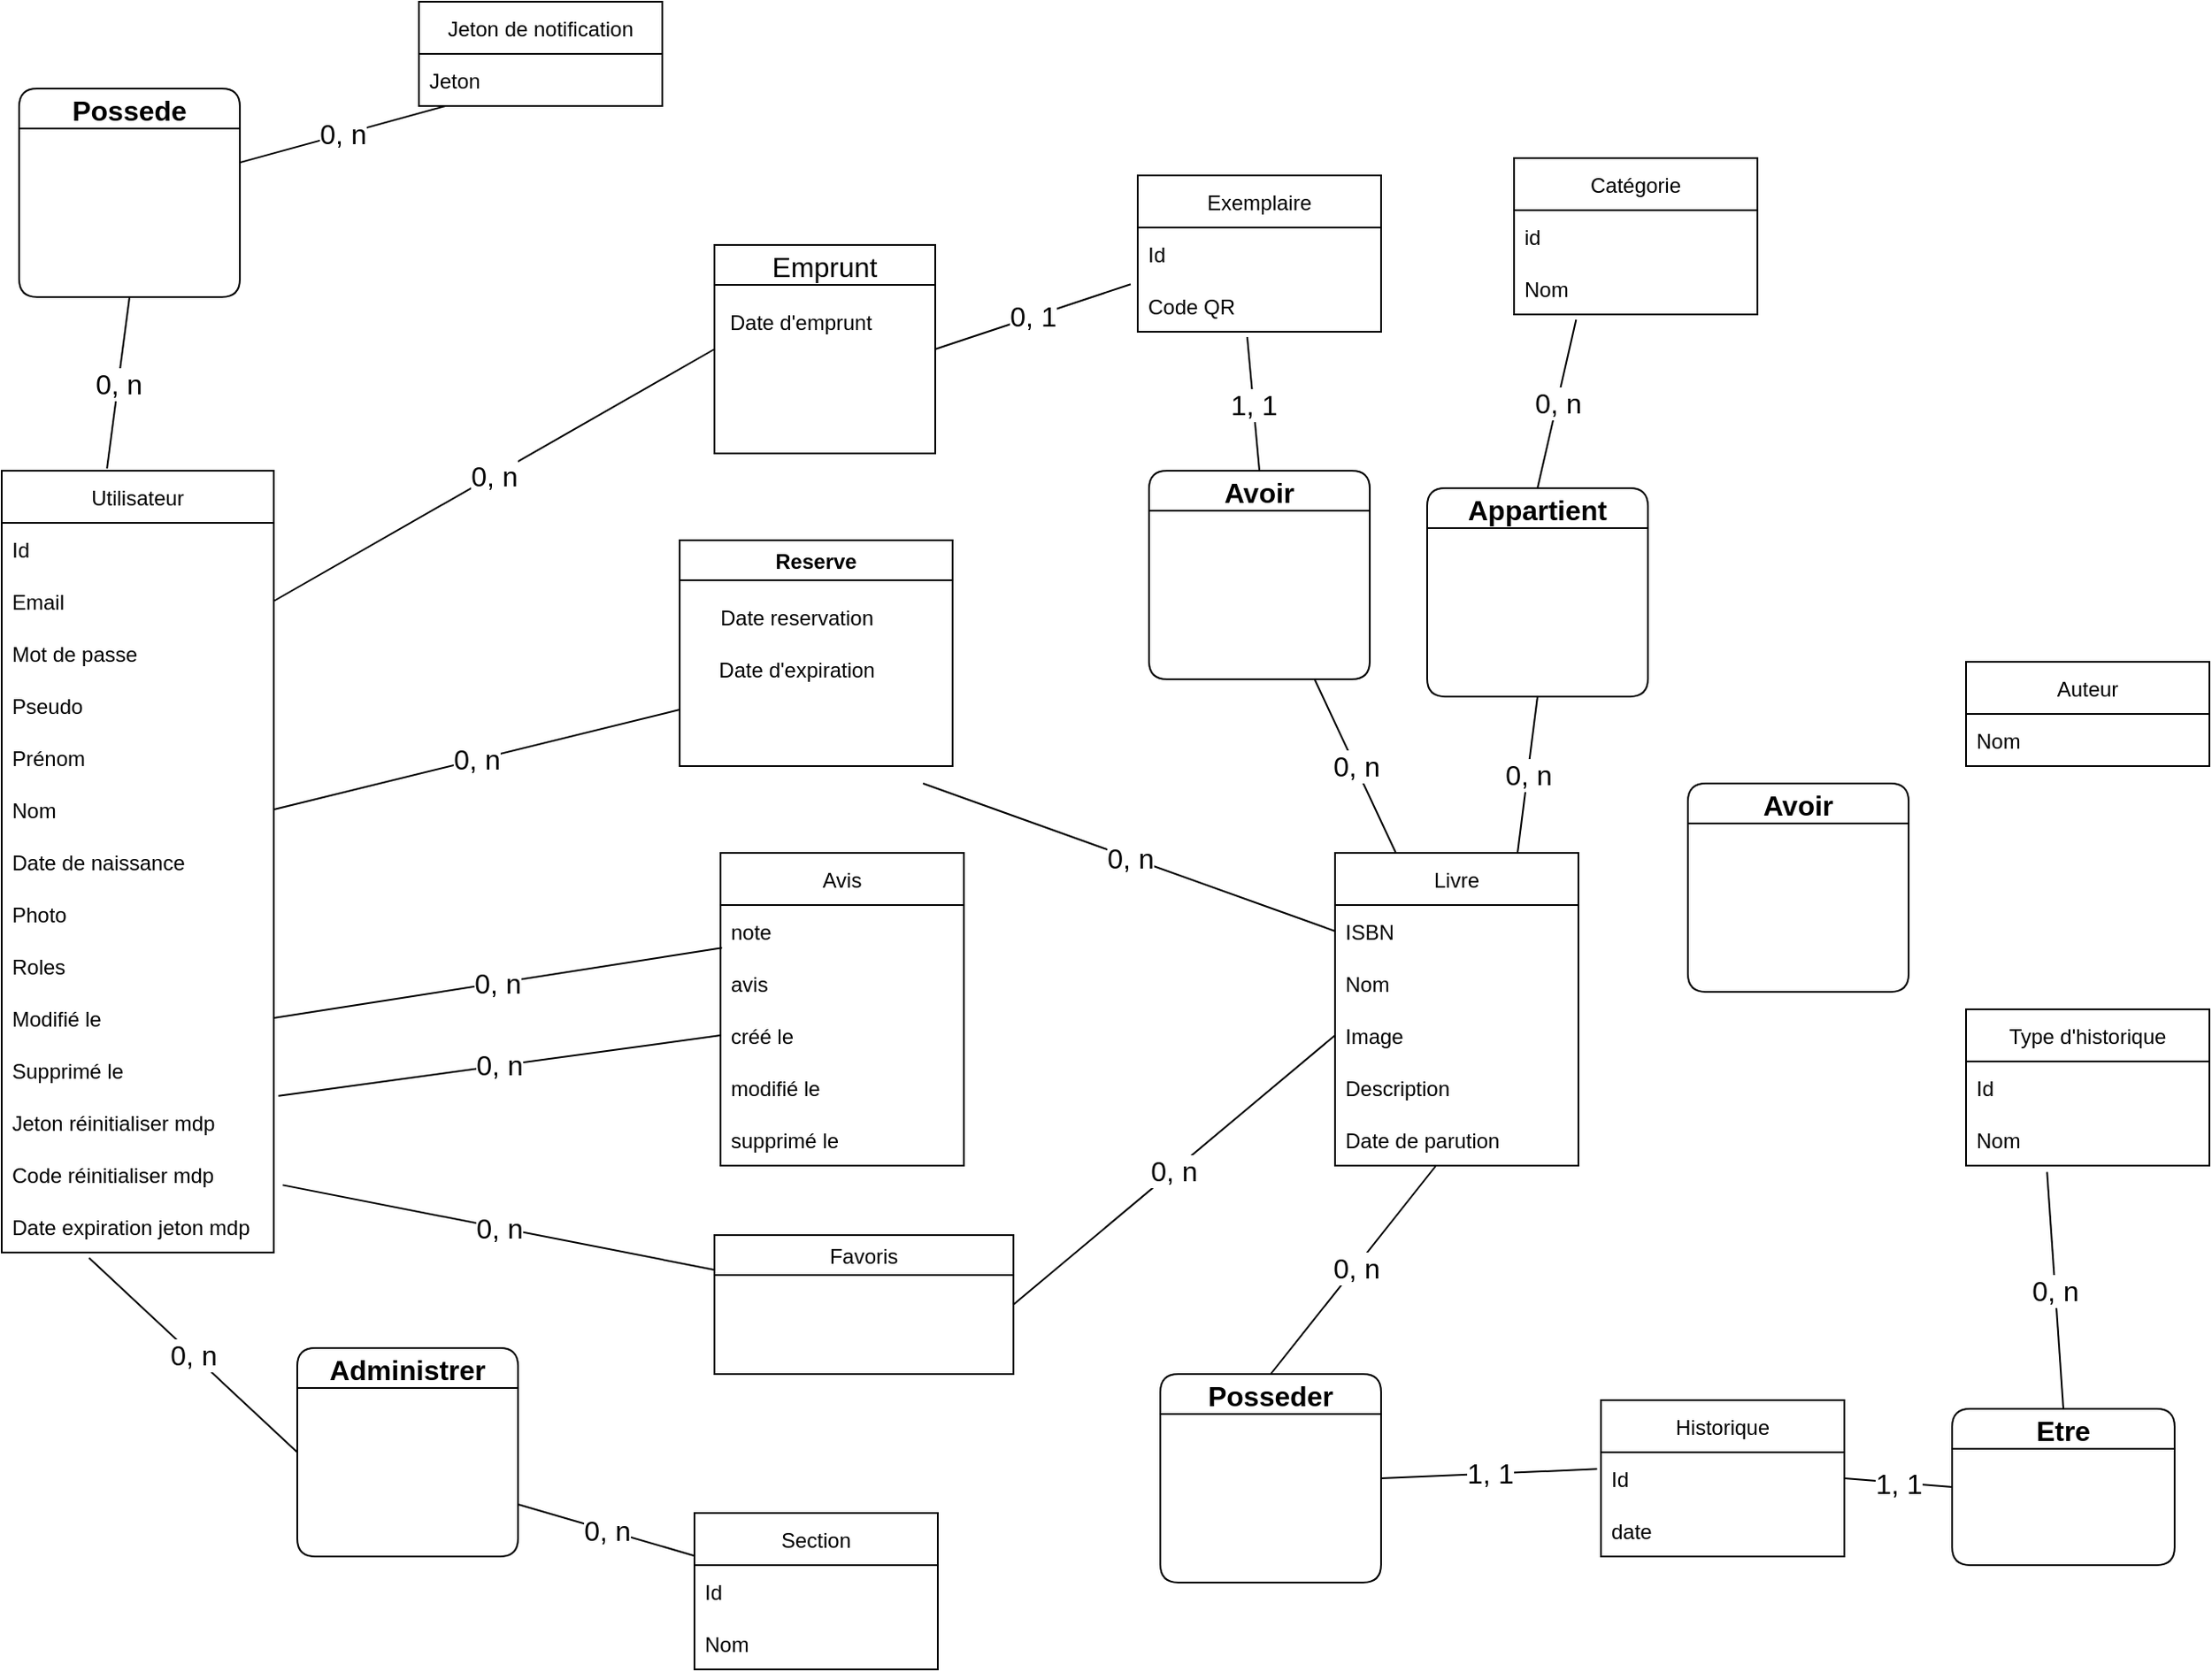 <mxfile version="20.1.1" type="github">
  <diagram id="dv-ZWWxis_PRo5Uor3_I" name="Page-1">
    <mxGraphModel dx="3825" dy="1200" grid="1" gridSize="10" guides="1" tooltips="1" connect="1" arrows="1" fold="1" page="1" pageScale="1" pageWidth="827" pageHeight="1169" math="0" shadow="0">
      <root>
        <mxCell id="0" />
        <mxCell id="1" parent="0" />
        <mxCell id="2o7B3H9-to9zMrX0VSLG-1" value="Catégorie" style="swimlane;fontStyle=0;childLayout=stackLayout;horizontal=1;startSize=30;horizontalStack=0;resizeParent=1;resizeParentMax=0;resizeLast=0;collapsible=1;marginBottom=0;" parent="1" vertex="1">
          <mxGeometry x="-380" y="190" width="140" height="90" as="geometry" />
        </mxCell>
        <mxCell id="2o7B3H9-to9zMrX0VSLG-2" value="id " style="text;strokeColor=none;fillColor=none;align=left;verticalAlign=middle;spacingLeft=4;spacingRight=4;overflow=hidden;points=[[0,0.5],[1,0.5]];portConstraint=eastwest;rotatable=0;" parent="2o7B3H9-to9zMrX0VSLG-1" vertex="1">
          <mxGeometry y="30" width="140" height="30" as="geometry" />
        </mxCell>
        <mxCell id="T_h6vyVEXScnmZl6wbG_-13" value="Nom" style="text;strokeColor=none;fillColor=none;align=left;verticalAlign=middle;spacingLeft=4;spacingRight=4;overflow=hidden;points=[[0,0.5],[1,0.5]];portConstraint=eastwest;rotatable=0;" parent="2o7B3H9-to9zMrX0VSLG-1" vertex="1">
          <mxGeometry y="60" width="140" height="30" as="geometry" />
        </mxCell>
        <mxCell id="2o7B3H9-to9zMrX0VSLG-114" value="0, n" style="edgeStyle=none;rounded=0;orthogonalLoop=1;jettySize=auto;html=1;exitX=0.75;exitY=0;exitDx=0;exitDy=0;entryX=0.5;entryY=1;entryDx=0;entryDy=0;fontSize=16;endArrow=none;endFill=0;" parent="1" source="2o7B3H9-to9zMrX0VSLG-17" target="2o7B3H9-to9zMrX0VSLG-121" edge="1">
          <mxGeometry relative="1" as="geometry">
            <mxPoint x="-526.68" y="449.88" as="targetPoint" />
          </mxGeometry>
        </mxCell>
        <mxCell id="2o7B3H9-to9zMrX0VSLG-17" value="Livre" style="swimlane;fontStyle=0;childLayout=stackLayout;horizontal=1;startSize=30;horizontalStack=0;resizeParent=1;resizeParentMax=0;resizeLast=0;collapsible=1;marginBottom=0;" parent="1" vertex="1">
          <mxGeometry x="-483" y="590" width="140" height="180" as="geometry" />
        </mxCell>
        <mxCell id="2o7B3H9-to9zMrX0VSLG-18" value="ISBN" style="text;strokeColor=none;fillColor=none;align=left;verticalAlign=middle;spacingLeft=4;spacingRight=4;overflow=hidden;points=[[0,0.5],[1,0.5]];portConstraint=eastwest;rotatable=0;" parent="2o7B3H9-to9zMrX0VSLG-17" vertex="1">
          <mxGeometry y="30" width="140" height="30" as="geometry" />
        </mxCell>
        <mxCell id="2o7B3H9-to9zMrX0VSLG-19" value="Nom" style="text;strokeColor=none;fillColor=none;align=left;verticalAlign=middle;spacingLeft=4;spacingRight=4;overflow=hidden;points=[[0,0.5],[1,0.5]];portConstraint=eastwest;rotatable=0;" parent="2o7B3H9-to9zMrX0VSLG-17" vertex="1">
          <mxGeometry y="60" width="140" height="30" as="geometry" />
        </mxCell>
        <mxCell id="2o7B3H9-to9zMrX0VSLG-20" value="Image" style="text;strokeColor=none;fillColor=none;align=left;verticalAlign=middle;spacingLeft=4;spacingRight=4;overflow=hidden;points=[[0,0.5],[1,0.5]];portConstraint=eastwest;rotatable=0;" parent="2o7B3H9-to9zMrX0VSLG-17" vertex="1">
          <mxGeometry y="90" width="140" height="30" as="geometry" />
        </mxCell>
        <mxCell id="T_h6vyVEXScnmZl6wbG_-3" value="Description" style="text;strokeColor=none;fillColor=none;align=left;verticalAlign=middle;spacingLeft=4;spacingRight=4;overflow=hidden;points=[[0,0.5],[1,0.5]];portConstraint=eastwest;rotatable=0;" parent="2o7B3H9-to9zMrX0VSLG-17" vertex="1">
          <mxGeometry y="120" width="140" height="30" as="geometry" />
        </mxCell>
        <mxCell id="wGR3uw71bkjKP6_LWyjd-6" value="Date de parution" style="text;strokeColor=none;fillColor=none;align=left;verticalAlign=middle;spacingLeft=4;spacingRight=4;overflow=hidden;points=[[0,0.5],[1,0.5]];portConstraint=eastwest;rotatable=0;" vertex="1" parent="2o7B3H9-to9zMrX0VSLG-17">
          <mxGeometry y="150" width="140" height="30" as="geometry" />
        </mxCell>
        <mxCell id="2o7B3H9-to9zMrX0VSLG-95" value="0, n" style="edgeStyle=none;rounded=0;orthogonalLoop=1;jettySize=auto;html=1;fontSize=16;endArrow=none;endFill=0;exitX=0.387;exitY=-0.003;exitDx=0;exitDy=0;exitPerimeter=0;entryX=0.5;entryY=1;entryDx=0;entryDy=0;" parent="1" source="2o7B3H9-to9zMrX0VSLG-25" target="2o7B3H9-to9zMrX0VSLG-126" edge="1">
          <mxGeometry relative="1" as="geometry">
            <mxPoint x="-1133" y="280" as="targetPoint" />
          </mxGeometry>
        </mxCell>
        <mxCell id="2o7B3H9-to9zMrX0VSLG-25" value="Utilisateur" style="swimlane;fontStyle=0;childLayout=stackLayout;horizontal=1;startSize=30;horizontalStack=0;resizeParent=1;resizeParentMax=0;resizeLast=0;collapsible=1;marginBottom=0;" parent="1" vertex="1">
          <mxGeometry x="-1250" y="370" width="156.5" height="450" as="geometry" />
        </mxCell>
        <mxCell id="2o7B3H9-to9zMrX0VSLG-26" value="Id" style="text;strokeColor=none;fillColor=none;align=left;verticalAlign=middle;spacingLeft=4;spacingRight=4;overflow=hidden;points=[[0,0.5],[1,0.5]];portConstraint=eastwest;rotatable=0;" parent="2o7B3H9-to9zMrX0VSLG-25" vertex="1">
          <mxGeometry y="30" width="156.5" height="30" as="geometry" />
        </mxCell>
        <mxCell id="2o7B3H9-to9zMrX0VSLG-27" value="Email" style="text;strokeColor=none;fillColor=none;align=left;verticalAlign=middle;spacingLeft=4;spacingRight=4;overflow=hidden;points=[[0,0.5],[1,0.5]];portConstraint=eastwest;rotatable=0;" parent="2o7B3H9-to9zMrX0VSLG-25" vertex="1">
          <mxGeometry y="60" width="156.5" height="30" as="geometry" />
        </mxCell>
        <mxCell id="2o7B3H9-to9zMrX0VSLG-28" value="Mot de passe" style="text;strokeColor=none;fillColor=none;align=left;verticalAlign=middle;spacingLeft=4;spacingRight=4;overflow=hidden;points=[[0,0.5],[1,0.5]];portConstraint=eastwest;rotatable=0;" parent="2o7B3H9-to9zMrX0VSLG-25" vertex="1">
          <mxGeometry y="90" width="156.5" height="30" as="geometry" />
        </mxCell>
        <mxCell id="2o7B3H9-to9zMrX0VSLG-71" value="Pseudo" style="text;strokeColor=none;fillColor=none;align=left;verticalAlign=middle;spacingLeft=4;spacingRight=4;overflow=hidden;points=[[0,0.5],[1,0.5]];portConstraint=eastwest;rotatable=0;" parent="2o7B3H9-to9zMrX0VSLG-25" vertex="1">
          <mxGeometry y="120" width="156.5" height="30" as="geometry" />
        </mxCell>
        <mxCell id="2o7B3H9-to9zMrX0VSLG-72" value="Prénom" style="text;strokeColor=none;fillColor=none;align=left;verticalAlign=middle;spacingLeft=4;spacingRight=4;overflow=hidden;points=[[0,0.5],[1,0.5]];portConstraint=eastwest;rotatable=0;" parent="2o7B3H9-to9zMrX0VSLG-25" vertex="1">
          <mxGeometry y="150" width="156.5" height="30" as="geometry" />
        </mxCell>
        <mxCell id="2o7B3H9-to9zMrX0VSLG-73" value="Nom" style="text;strokeColor=none;fillColor=none;align=left;verticalAlign=middle;spacingLeft=4;spacingRight=4;overflow=hidden;points=[[0,0.5],[1,0.5]];portConstraint=eastwest;rotatable=0;" parent="2o7B3H9-to9zMrX0VSLG-25" vertex="1">
          <mxGeometry y="180" width="156.5" height="30" as="geometry" />
        </mxCell>
        <mxCell id="2o7B3H9-to9zMrX0VSLG-74" value="Date de naissance" style="text;strokeColor=none;fillColor=none;align=left;verticalAlign=middle;spacingLeft=4;spacingRight=4;overflow=hidden;points=[[0,0.5],[1,0.5]];portConstraint=eastwest;rotatable=0;" parent="2o7B3H9-to9zMrX0VSLG-25" vertex="1">
          <mxGeometry y="210" width="156.5" height="30" as="geometry" />
        </mxCell>
        <mxCell id="2o7B3H9-to9zMrX0VSLG-75" value="Photo" style="text;strokeColor=none;fillColor=none;align=left;verticalAlign=middle;spacingLeft=4;spacingRight=4;overflow=hidden;points=[[0,0.5],[1,0.5]];portConstraint=eastwest;rotatable=0;" parent="2o7B3H9-to9zMrX0VSLG-25" vertex="1">
          <mxGeometry y="240" width="156.5" height="30" as="geometry" />
        </mxCell>
        <mxCell id="2o7B3H9-to9zMrX0VSLG-76" value="Roles" style="text;strokeColor=none;fillColor=none;align=left;verticalAlign=middle;spacingLeft=4;spacingRight=4;overflow=hidden;points=[[0,0.5],[1,0.5]];portConstraint=eastwest;rotatable=0;" parent="2o7B3H9-to9zMrX0VSLG-25" vertex="1">
          <mxGeometry y="270" width="156.5" height="30" as="geometry" />
        </mxCell>
        <mxCell id="2o7B3H9-to9zMrX0VSLG-77" value="Modifié le" style="text;strokeColor=none;fillColor=none;align=left;verticalAlign=middle;spacingLeft=4;spacingRight=4;overflow=hidden;points=[[0,0.5],[1,0.5]];portConstraint=eastwest;rotatable=0;" parent="2o7B3H9-to9zMrX0VSLG-25" vertex="1">
          <mxGeometry y="300" width="156.5" height="30" as="geometry" />
        </mxCell>
        <mxCell id="2o7B3H9-to9zMrX0VSLG-78" value="Supprimé le" style="text;strokeColor=none;fillColor=none;align=left;verticalAlign=middle;spacingLeft=4;spacingRight=4;overflow=hidden;points=[[0,0.5],[1,0.5]];portConstraint=eastwest;rotatable=0;" parent="2o7B3H9-to9zMrX0VSLG-25" vertex="1">
          <mxGeometry y="330" width="156.5" height="30" as="geometry" />
        </mxCell>
        <mxCell id="2o7B3H9-to9zMrX0VSLG-79" value="Jeton réinitialiser mdp" style="text;strokeColor=none;fillColor=none;align=left;verticalAlign=middle;spacingLeft=4;spacingRight=4;overflow=hidden;points=[[0,0.5],[1,0.5]];portConstraint=eastwest;rotatable=0;" parent="2o7B3H9-to9zMrX0VSLG-25" vertex="1">
          <mxGeometry y="360" width="156.5" height="30" as="geometry" />
        </mxCell>
        <mxCell id="2o7B3H9-to9zMrX0VSLG-80" value="Code réinitialiser mdp" style="text;strokeColor=none;fillColor=none;align=left;verticalAlign=middle;spacingLeft=4;spacingRight=4;overflow=hidden;points=[[0,0.5],[1,0.5]];portConstraint=eastwest;rotatable=0;" parent="2o7B3H9-to9zMrX0VSLG-25" vertex="1">
          <mxGeometry y="390" width="156.5" height="30" as="geometry" />
        </mxCell>
        <mxCell id="T_h6vyVEXScnmZl6wbG_-9" value="Date expiration jeton mdp" style="text;strokeColor=none;fillColor=none;align=left;verticalAlign=middle;spacingLeft=4;spacingRight=4;overflow=hidden;points=[[0,0.5],[1,0.5]];portConstraint=eastwest;rotatable=0;" parent="2o7B3H9-to9zMrX0VSLG-25" vertex="1">
          <mxGeometry y="420" width="156.5" height="30" as="geometry" />
        </mxCell>
        <mxCell id="2o7B3H9-to9zMrX0VSLG-87" value="0, n" style="edgeStyle=none;rounded=0;orthogonalLoop=1;jettySize=auto;html=1;exitX=0.333;exitY=1.123;exitDx=0;exitDy=0;fontSize=16;endArrow=none;endFill=0;entryX=0.5;entryY=0;entryDx=0;entryDy=0;exitPerimeter=0;" parent="1" source="T_h6vyVEXScnmZl6wbG_-1" target="2o7B3H9-to9zMrX0VSLG-123" edge="1">
          <mxGeometry relative="1" as="geometry">
            <mxPoint x="130" y="831" as="targetPoint" />
          </mxGeometry>
        </mxCell>
        <mxCell id="2o7B3H9-to9zMrX0VSLG-33" value="Type d&#39;historique" style="swimlane;fontStyle=0;childLayout=stackLayout;horizontal=1;startSize=30;horizontalStack=0;resizeParent=1;resizeParentMax=0;resizeLast=0;collapsible=1;marginBottom=0;" parent="1" vertex="1">
          <mxGeometry x="-120" y="680" width="140" height="90" as="geometry" />
        </mxCell>
        <mxCell id="2o7B3H9-to9zMrX0VSLG-34" value="Id" style="text;strokeColor=none;fillColor=none;align=left;verticalAlign=middle;spacingLeft=4;spacingRight=4;overflow=hidden;points=[[0,0.5],[1,0.5]];portConstraint=eastwest;rotatable=0;" parent="2o7B3H9-to9zMrX0VSLG-33" vertex="1">
          <mxGeometry y="30" width="140" height="30" as="geometry" />
        </mxCell>
        <mxCell id="T_h6vyVEXScnmZl6wbG_-1" value="Nom" style="text;strokeColor=none;fillColor=none;align=left;verticalAlign=middle;spacingLeft=4;spacingRight=4;overflow=hidden;points=[[0,0.5],[1,0.5]];portConstraint=eastwest;rotatable=0;" parent="2o7B3H9-to9zMrX0VSLG-33" vertex="1">
          <mxGeometry y="60" width="140" height="30" as="geometry" />
        </mxCell>
        <mxCell id="2o7B3H9-to9zMrX0VSLG-113" value="1, 1" style="edgeStyle=none;rounded=0;orthogonalLoop=1;jettySize=auto;html=1;exitX=-0.016;exitY=0.322;exitDx=0;exitDy=0;fontSize=16;endArrow=none;endFill=0;entryX=1;entryY=0.5;entryDx=0;entryDy=0;exitPerimeter=0;" parent="1" source="2o7B3H9-to9zMrX0VSLG-38" target="2o7B3H9-to9zMrX0VSLG-122" edge="1">
          <mxGeometry relative="1" as="geometry">
            <mxPoint x="-410" y="890" as="targetPoint" />
          </mxGeometry>
        </mxCell>
        <mxCell id="2o7B3H9-to9zMrX0VSLG-37" value="Historique" style="swimlane;fontStyle=0;childLayout=stackLayout;horizontal=1;startSize=30;horizontalStack=0;resizeParent=1;resizeParentMax=0;resizeLast=0;collapsible=1;marginBottom=0;" parent="1" vertex="1">
          <mxGeometry x="-330" y="905" width="140" height="90" as="geometry" />
        </mxCell>
        <mxCell id="2o7B3H9-to9zMrX0VSLG-38" value="Id" style="text;strokeColor=none;fillColor=none;align=left;verticalAlign=middle;spacingLeft=4;spacingRight=4;overflow=hidden;points=[[0,0.5],[1,0.5]];portConstraint=eastwest;rotatable=0;" parent="2o7B3H9-to9zMrX0VSLG-37" vertex="1">
          <mxGeometry y="30" width="140" height="30" as="geometry" />
        </mxCell>
        <mxCell id="T_h6vyVEXScnmZl6wbG_-2" value="date    " style="text;strokeColor=none;fillColor=none;align=left;verticalAlign=middle;spacingLeft=4;spacingRight=4;overflow=hidden;points=[[0,0.5],[1,0.5]];portConstraint=eastwest;rotatable=0;" parent="2o7B3H9-to9zMrX0VSLG-37" vertex="1">
          <mxGeometry y="60" width="140" height="30" as="geometry" />
        </mxCell>
        <mxCell id="2o7B3H9-to9zMrX0VSLG-49" value="Exemplaire" style="swimlane;fontStyle=0;childLayout=stackLayout;horizontal=1;startSize=30;horizontalStack=0;resizeParent=1;resizeParentMax=0;resizeLast=0;collapsible=1;marginBottom=0;" parent="1" vertex="1">
          <mxGeometry x="-596.5" y="200" width="140" height="90" as="geometry" />
        </mxCell>
        <mxCell id="2o7B3H9-to9zMrX0VSLG-50" value="Id" style="text;strokeColor=none;fillColor=none;align=left;verticalAlign=middle;spacingLeft=4;spacingRight=4;overflow=hidden;points=[[0,0.5],[1,0.5]];portConstraint=eastwest;rotatable=0;" parent="2o7B3H9-to9zMrX0VSLG-49" vertex="1">
          <mxGeometry y="30" width="140" height="30" as="geometry" />
        </mxCell>
        <mxCell id="T_h6vyVEXScnmZl6wbG_-4" value="Code QR" style="text;strokeColor=none;fillColor=none;align=left;verticalAlign=middle;spacingLeft=4;spacingRight=4;overflow=hidden;points=[[0,0.5],[1,0.5]];portConstraint=eastwest;rotatable=0;" parent="2o7B3H9-to9zMrX0VSLG-49" vertex="1">
          <mxGeometry y="60" width="140" height="30" as="geometry" />
        </mxCell>
        <mxCell id="2o7B3H9-to9zMrX0VSLG-53" value="Section" style="swimlane;fontStyle=0;childLayout=stackLayout;horizontal=1;startSize=30;horizontalStack=0;resizeParent=1;resizeParentMax=0;resizeLast=0;collapsible=1;marginBottom=0;" parent="1" vertex="1">
          <mxGeometry x="-851.5" y="970" width="140" height="90" as="geometry" />
        </mxCell>
        <mxCell id="2o7B3H9-to9zMrX0VSLG-54" value="Id" style="text;strokeColor=none;fillColor=none;align=left;verticalAlign=middle;spacingLeft=4;spacingRight=4;overflow=hidden;points=[[0,0.5],[1,0.5]];portConstraint=eastwest;rotatable=0;" parent="2o7B3H9-to9zMrX0VSLG-53" vertex="1">
          <mxGeometry y="30" width="140" height="30" as="geometry" />
        </mxCell>
        <mxCell id="T_h6vyVEXScnmZl6wbG_-15" value="Nom" style="text;strokeColor=none;fillColor=none;align=left;verticalAlign=middle;spacingLeft=4;spacingRight=4;overflow=hidden;points=[[0,0.5],[1,0.5]];portConstraint=eastwest;rotatable=0;" parent="2o7B3H9-to9zMrX0VSLG-53" vertex="1">
          <mxGeometry y="60" width="140" height="30" as="geometry" />
        </mxCell>
        <mxCell id="2o7B3H9-to9zMrX0VSLG-57" value="Jeton de notification" style="swimlane;fontStyle=0;childLayout=stackLayout;horizontal=1;startSize=30;horizontalStack=0;resizeParent=1;resizeParentMax=0;resizeLast=0;collapsible=1;marginBottom=0;" parent="1" vertex="1">
          <mxGeometry x="-1010" y="100" width="140" height="60" as="geometry" />
        </mxCell>
        <mxCell id="T_h6vyVEXScnmZl6wbG_-14" value="Jeton" style="text;strokeColor=none;fillColor=none;align=left;verticalAlign=middle;spacingLeft=4;spacingRight=4;overflow=hidden;points=[[0,0.5],[1,0.5]];portConstraint=eastwest;rotatable=0;" parent="2o7B3H9-to9zMrX0VSLG-57" vertex="1">
          <mxGeometry y="30" width="140" height="30" as="geometry" />
        </mxCell>
        <mxCell id="2o7B3H9-to9zMrX0VSLG-88" value="1, 1" style="edgeStyle=none;rounded=0;orthogonalLoop=1;jettySize=auto;html=1;exitX=0;exitY=0.5;exitDx=0;exitDy=0;entryX=1;entryY=0.5;entryDx=0;entryDy=0;fontSize=16;endArrow=none;endFill=0;" parent="1" source="2o7B3H9-to9zMrX0VSLG-123" target="2o7B3H9-to9zMrX0VSLG-38" edge="1">
          <mxGeometry relative="1" as="geometry">
            <mxPoint x="10" y="810" as="sourcePoint" />
          </mxGeometry>
        </mxCell>
        <mxCell id="2o7B3H9-to9zMrX0VSLG-107" value="0, n" style="edgeStyle=none;rounded=0;orthogonalLoop=1;jettySize=auto;html=1;entryX=0.25;entryY=0;entryDx=0;entryDy=0;fontSize=16;endArrow=none;endFill=0;exitX=0.75;exitY=1;exitDx=0;exitDy=0;" parent="1" source="2o7B3H9-to9zMrX0VSLG-129" target="2o7B3H9-to9zMrX0VSLG-17" edge="1">
          <mxGeometry relative="1" as="geometry">
            <mxPoint x="-370.704" y="485" as="sourcePoint" />
          </mxGeometry>
        </mxCell>
        <mxCell id="2o7B3H9-to9zMrX0VSLG-116" value="1, 1" style="edgeStyle=none;rounded=0;orthogonalLoop=1;jettySize=auto;html=1;entryX=0.45;entryY=1.1;entryDx=0;entryDy=0;entryPerimeter=0;fontSize=16;endArrow=none;endFill=0;exitX=0.5;exitY=0;exitDx=0;exitDy=0;" parent="1" source="2o7B3H9-to9zMrX0VSLG-129" target="T_h6vyVEXScnmZl6wbG_-4" edge="1">
          <mxGeometry relative="1" as="geometry">
            <mxPoint x="-282.348" y="320" as="sourcePoint" />
          </mxGeometry>
        </mxCell>
        <mxCell id="2o7B3H9-to9zMrX0VSLG-105" value="0, n" style="edgeStyle=none;rounded=0;orthogonalLoop=1;jettySize=auto;html=1;fontSize=16;endArrow=none;endFill=0;exitX=1;exitY=0.75;exitDx=0;exitDy=0;" parent="1" source="2o7B3H9-to9zMrX0VSLG-125" target="2o7B3H9-to9zMrX0VSLG-53" edge="1">
          <mxGeometry relative="1" as="geometry">
            <mxPoint x="490" y="750" as="sourcePoint" />
          </mxGeometry>
        </mxCell>
        <mxCell id="2o7B3H9-to9zMrX0VSLG-104" value="0, n" style="edgeStyle=none;rounded=0;orthogonalLoop=1;jettySize=auto;html=1;exitX=0.321;exitY=1.105;exitDx=0;exitDy=0;fontSize=16;endArrow=none;endFill=0;entryX=0;entryY=0.5;entryDx=0;entryDy=0;exitPerimeter=0;" parent="1" source="T_h6vyVEXScnmZl6wbG_-9" target="2o7B3H9-to9zMrX0VSLG-125" edge="1">
          <mxGeometry relative="1" as="geometry">
            <mxPoint x="350" y="615.217" as="targetPoint" />
          </mxGeometry>
        </mxCell>
        <mxCell id="2o7B3H9-to9zMrX0VSLG-115" value="0, n" style="edgeStyle=none;rounded=0;orthogonalLoop=1;jettySize=auto;html=1;fontSize=16;endArrow=none;endFill=0;exitX=0.5;exitY=0;exitDx=0;exitDy=0;entryX=0.255;entryY=1.1;entryDx=0;entryDy=0;entryPerimeter=0;" parent="1" source="2o7B3H9-to9zMrX0VSLG-121" target="T_h6vyVEXScnmZl6wbG_-13" edge="1">
          <mxGeometry relative="1" as="geometry">
            <mxPoint x="-540.775" y="330" as="sourcePoint" />
            <mxPoint x="-540" y="270" as="targetPoint" />
          </mxGeometry>
        </mxCell>
        <mxCell id="2o7B3H9-to9zMrX0VSLG-109" style="edgeStyle=none;rounded=0;orthogonalLoop=1;jettySize=auto;html=1;fontSize=16;endArrow=none;endFill=0;exitX=0.5;exitY=0;exitDx=0;exitDy=0;" parent="1" source="2o7B3H9-to9zMrX0VSLG-122" target="wGR3uw71bkjKP6_LWyjd-6" edge="1">
          <mxGeometry relative="1" as="geometry">
            <mxPoint x="-464.529" y="820" as="sourcePoint" />
          </mxGeometry>
        </mxCell>
        <mxCell id="2o7B3H9-to9zMrX0VSLG-151" value="0, n" style="edgeLabel;html=1;align=center;verticalAlign=middle;resizable=0;points=[];fontSize=16;" parent="2o7B3H9-to9zMrX0VSLG-109" vertex="1" connectable="0">
          <mxGeometry x="0.016" relative="1" as="geometry">
            <mxPoint as="offset" />
          </mxGeometry>
        </mxCell>
        <mxCell id="2o7B3H9-to9zMrX0VSLG-120" value="0, 1" style="edgeStyle=none;rounded=0;orthogonalLoop=1;jettySize=auto;html=1;entryX=-0.029;entryY=0.088;entryDx=0;entryDy=0;fontSize=16;endArrow=none;endFill=0;exitX=1;exitY=0.5;exitDx=0;exitDy=0;entryPerimeter=0;" parent="1" source="2o7B3H9-to9zMrX0VSLG-128" target="T_h6vyVEXScnmZl6wbG_-4" edge="1">
          <mxGeometry relative="1" as="geometry">
            <mxPoint x="-120.0" y="284.535" as="sourcePoint" />
          </mxGeometry>
        </mxCell>
        <mxCell id="2o7B3H9-to9zMrX0VSLG-117" value="0, n" style="edgeStyle=none;rounded=0;orthogonalLoop=1;jettySize=auto;html=1;entryX=0;entryY=0.5;entryDx=0;entryDy=0;fontSize=16;endArrow=none;endFill=0;" parent="1" target="2o7B3H9-to9zMrX0VSLG-18" edge="1">
          <mxGeometry relative="1" as="geometry">
            <mxPoint x="-720" y="550" as="sourcePoint" />
          </mxGeometry>
        </mxCell>
        <mxCell id="2o7B3H9-to9zMrX0VSLG-118" value="0, n" style="edgeStyle=none;rounded=0;orthogonalLoop=1;jettySize=auto;html=1;entryX=1;entryY=0.5;entryDx=0;entryDy=0;fontSize=16;endArrow=none;endFill=0;exitX=0;exitY=0.75;exitDx=0;exitDy=0;" parent="1" source="2o7B3H9-to9zMrX0VSLG-130" target="2o7B3H9-to9zMrX0VSLG-73" edge="1">
          <mxGeometry relative="1" as="geometry">
            <mxPoint x="-100" y="560" as="sourcePoint" />
          </mxGeometry>
        </mxCell>
        <mxCell id="2o7B3H9-to9zMrX0VSLG-119" value="0, n" style="edgeStyle=none;rounded=0;orthogonalLoop=1;jettySize=auto;html=1;exitX=1;exitY=0.5;exitDx=0;exitDy=0;fontSize=16;endArrow=none;endFill=0;entryX=0;entryY=0.5;entryDx=0;entryDy=0;" parent="1" source="2o7B3H9-to9zMrX0VSLG-27" target="2o7B3H9-to9zMrX0VSLG-128" edge="1">
          <mxGeometry relative="1" as="geometry">
            <mxPoint x="10" y="320" as="targetPoint" />
          </mxGeometry>
        </mxCell>
        <mxCell id="2o7B3H9-to9zMrX0VSLG-121" value="Appartient" style="swimlane;rounded=1;fontSize=16;startSize=23;" parent="1" vertex="1">
          <mxGeometry x="-430" y="380" width="127" height="120" as="geometry" />
        </mxCell>
        <mxCell id="2o7B3H9-to9zMrX0VSLG-122" value="Posseder" style="swimlane;rounded=1;fontSize=16;startSize=23;" parent="1" vertex="1">
          <mxGeometry x="-583.5" y="890" width="127" height="120" as="geometry" />
        </mxCell>
        <mxCell id="2o7B3H9-to9zMrX0VSLG-123" value="Etre" style="swimlane;rounded=1;fontSize=16;startSize=23;" parent="1" vertex="1">
          <mxGeometry x="-128" y="910" width="128" height="90" as="geometry" />
        </mxCell>
        <mxCell id="2o7B3H9-to9zMrX0VSLG-125" value="Administrer" style="swimlane;rounded=1;fontSize=16;startSize=23;" parent="1" vertex="1">
          <mxGeometry x="-1080" y="875" width="127" height="120" as="geometry" />
        </mxCell>
        <mxCell id="2o7B3H9-to9zMrX0VSLG-150" value="0, n" style="edgeStyle=none;rounded=0;orthogonalLoop=1;jettySize=auto;html=1;fontSize=16;endArrow=none;endFill=0;" parent="1" source="2o7B3H9-to9zMrX0VSLG-126" target="T_h6vyVEXScnmZl6wbG_-14" edge="1">
          <mxGeometry relative="1" as="geometry">
            <mxPoint x="490" y="460" as="targetPoint" />
          </mxGeometry>
        </mxCell>
        <mxCell id="2o7B3H9-to9zMrX0VSLG-126" value="Possede" style="swimlane;rounded=1;fontSize=16;startSize=23;" parent="1" vertex="1">
          <mxGeometry x="-1240" y="150" width="127" height="120" as="geometry" />
        </mxCell>
        <mxCell id="2o7B3H9-to9zMrX0VSLG-128" value="Emprunt" style="swimlane;rounded=0;fontSize=16;startSize=23;fontStyle=0" parent="1" vertex="1">
          <mxGeometry x="-840" y="240" width="127" height="120" as="geometry" />
        </mxCell>
        <mxCell id="2o7B3H9-to9zMrX0VSLG-132" value="Date d&#39;emprunt" style="text;html=1;align=left;verticalAlign=middle;resizable=0;points=[];autosize=1;strokeColor=none;fillColor=none;fontSize=12;" parent="2o7B3H9-to9zMrX0VSLG-128" vertex="1">
          <mxGeometry x="7" y="30" width="110" height="30" as="geometry" />
        </mxCell>
        <mxCell id="2o7B3H9-to9zMrX0VSLG-129" value="Avoir" style="swimlane;rounded=1;fontSize=16;startSize=23;" parent="1" vertex="1">
          <mxGeometry x="-590" y="370" width="127" height="120" as="geometry" />
        </mxCell>
        <mxCell id="2o7B3H9-to9zMrX0VSLG-130" value="Reserve" style="swimlane;rounded=0;fontSize=12;startSize=23;" parent="1" vertex="1">
          <mxGeometry x="-860" y="410" width="157" height="130" as="geometry" />
        </mxCell>
        <mxCell id="2o7B3H9-to9zMrX0VSLG-133" value="Date reservation" style="text;html=1;align=center;verticalAlign=middle;resizable=0;points=[];autosize=1;strokeColor=none;fillColor=none;fontSize=12;" parent="2o7B3H9-to9zMrX0VSLG-130" vertex="1">
          <mxGeometry x="12" y="30" width="110" height="30" as="geometry" />
        </mxCell>
        <mxCell id="2o7B3H9-to9zMrX0VSLG-136" value="Date d&#39;expiration" style="text;html=1;align=center;verticalAlign=middle;resizable=0;points=[];autosize=1;strokeColor=none;fillColor=none;fontSize=12;" parent="2o7B3H9-to9zMrX0VSLG-130" vertex="1">
          <mxGeometry x="12" y="60" width="110" height="30" as="geometry" />
        </mxCell>
        <mxCell id="2o7B3H9-to9zMrX0VSLG-138" value="0, n" style="edgeStyle=none;rounded=0;orthogonalLoop=1;jettySize=auto;html=1;entryX=1.033;entryY=0.706;entryDx=0;entryDy=0;fontSize=16;endArrow=none;endFill=0;exitX=0;exitY=0.25;exitDx=0;exitDy=0;entryPerimeter=0;" parent="1" source="2o7B3H9-to9zMrX0VSLG-137" target="2o7B3H9-to9zMrX0VSLG-80" edge="1">
          <mxGeometry relative="1" as="geometry" />
        </mxCell>
        <mxCell id="2o7B3H9-to9zMrX0VSLG-139" value="0, n" style="edgeStyle=none;rounded=0;orthogonalLoop=1;jettySize=auto;html=1;entryX=0;entryY=0.5;entryDx=0;entryDy=0;fontSize=16;endArrow=none;endFill=0;exitX=1;exitY=0.5;exitDx=0;exitDy=0;" parent="1" source="2o7B3H9-to9zMrX0VSLG-137" target="2o7B3H9-to9zMrX0VSLG-20" edge="1">
          <mxGeometry relative="1" as="geometry">
            <mxPoint x="-670" y="840" as="sourcePoint" />
          </mxGeometry>
        </mxCell>
        <mxCell id="2o7B3H9-to9zMrX0VSLG-137" value="Favoris" style="swimlane;rounded=0;fontSize=12;startSize=23;fontStyle=0" parent="1" vertex="1">
          <mxGeometry x="-840" y="810" width="172" height="80" as="geometry" />
        </mxCell>
        <mxCell id="2o7B3H9-to9zMrX0VSLG-147" value="0, n" style="edgeStyle=none;rounded=0;orthogonalLoop=1;jettySize=auto;html=1;exitX=0.006;exitY=0.822;exitDx=0;exitDy=0;entryX=1;entryY=0.5;entryDx=0;entryDy=0;fontSize=16;endArrow=none;endFill=0;exitPerimeter=0;" parent="1" source="2o7B3H9-to9zMrX0VSLG-142" target="2o7B3H9-to9zMrX0VSLG-77" edge="1">
          <mxGeometry relative="1" as="geometry" />
        </mxCell>
        <mxCell id="2o7B3H9-to9zMrX0VSLG-141" value="Avis" style="swimlane;fontStyle=0;childLayout=stackLayout;horizontal=1;startSize=30;horizontalStack=0;resizeParent=1;resizeParentMax=0;resizeLast=0;collapsible=1;marginBottom=0;rounded=0;fontSize=12;fontColor=default;" parent="1" vertex="1">
          <mxGeometry x="-836.5" y="590" width="140" height="180" as="geometry" />
        </mxCell>
        <mxCell id="2o7B3H9-to9zMrX0VSLG-142" value="note" style="text;strokeColor=none;fillColor=none;align=left;verticalAlign=middle;spacingLeft=4;spacingRight=4;overflow=hidden;points=[[0,0.5],[1,0.5]];portConstraint=eastwest;rotatable=0;" parent="2o7B3H9-to9zMrX0VSLG-141" vertex="1">
          <mxGeometry y="30" width="140" height="30" as="geometry" />
        </mxCell>
        <mxCell id="2o7B3H9-to9zMrX0VSLG-143" value="avis " style="text;strokeColor=none;fillColor=none;align=left;verticalAlign=middle;spacingLeft=4;spacingRight=4;overflow=hidden;points=[[0,0.5],[1,0.5]];portConstraint=eastwest;rotatable=0;" parent="2o7B3H9-to9zMrX0VSLG-141" vertex="1">
          <mxGeometry y="60" width="140" height="30" as="geometry" />
        </mxCell>
        <mxCell id="2o7B3H9-to9zMrX0VSLG-144" value="créé le" style="text;strokeColor=none;fillColor=none;align=left;verticalAlign=middle;spacingLeft=4;spacingRight=4;overflow=hidden;points=[[0,0.5],[1,0.5]];portConstraint=eastwest;rotatable=0;" parent="2o7B3H9-to9zMrX0VSLG-141" vertex="1">
          <mxGeometry y="90" width="140" height="30" as="geometry" />
        </mxCell>
        <mxCell id="2o7B3H9-to9zMrX0VSLG-145" value="modifié le" style="text;strokeColor=none;fillColor=none;align=left;verticalAlign=middle;spacingLeft=4;spacingRight=4;overflow=hidden;points=[[0,0.5],[1,0.5]];portConstraint=eastwest;rotatable=0;" parent="2o7B3H9-to9zMrX0VSLG-141" vertex="1">
          <mxGeometry y="120" width="140" height="30" as="geometry" />
        </mxCell>
        <mxCell id="2o7B3H9-to9zMrX0VSLG-146" value="supprimé le" style="text;strokeColor=none;fillColor=none;align=left;verticalAlign=middle;spacingLeft=4;spacingRight=4;overflow=hidden;points=[[0,0.5],[1,0.5]];portConstraint=eastwest;rotatable=0;" parent="2o7B3H9-to9zMrX0VSLG-141" vertex="1">
          <mxGeometry y="150" width="140" height="30" as="geometry" />
        </mxCell>
        <mxCell id="2o7B3H9-to9zMrX0VSLG-148" value="0, n" style="edgeStyle=none;rounded=0;orthogonalLoop=1;jettySize=auto;html=1;entryX=0;entryY=0.5;entryDx=0;entryDy=0;fontSize=16;endArrow=none;endFill=0;exitX=1.017;exitY=-0.004;exitDx=0;exitDy=0;exitPerimeter=0;" parent="1" source="2o7B3H9-to9zMrX0VSLG-79" target="2o7B3H9-to9zMrX0VSLG-144" edge="1">
          <mxGeometry relative="1" as="geometry">
            <mxPoint x="-980" y="640" as="sourcePoint" />
          </mxGeometry>
        </mxCell>
        <mxCell id="wGR3uw71bkjKP6_LWyjd-1" value="Auteur" style="swimlane;fontStyle=0;childLayout=stackLayout;horizontal=1;startSize=30;horizontalStack=0;resizeParent=1;resizeParentMax=0;resizeLast=0;collapsible=1;marginBottom=0;" vertex="1" parent="1">
          <mxGeometry x="-120" y="480" width="140" height="60" as="geometry" />
        </mxCell>
        <mxCell id="wGR3uw71bkjKP6_LWyjd-2" value="Nom" style="text;strokeColor=none;fillColor=none;align=left;verticalAlign=middle;spacingLeft=4;spacingRight=4;overflow=hidden;points=[[0,0.5],[1,0.5]];portConstraint=eastwest;rotatable=0;" vertex="1" parent="wGR3uw71bkjKP6_LWyjd-1">
          <mxGeometry y="30" width="140" height="30" as="geometry" />
        </mxCell>
        <mxCell id="wGR3uw71bkjKP6_LWyjd-12" value="Avoir" style="swimlane;rounded=1;fontSize=16;startSize=23;" vertex="1" parent="1">
          <mxGeometry x="-280" y="550" width="127" height="120" as="geometry" />
        </mxCell>
      </root>
    </mxGraphModel>
  </diagram>
</mxfile>
